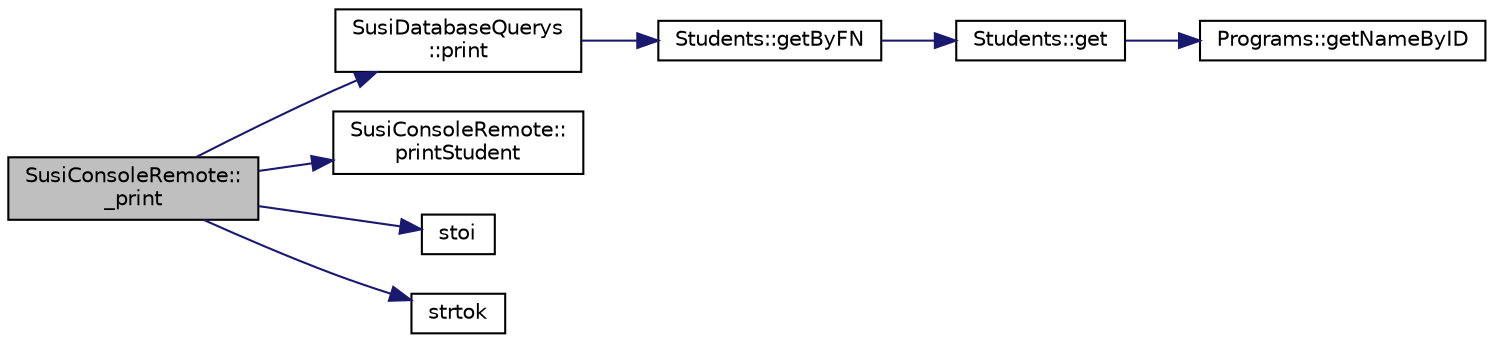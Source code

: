 digraph "SusiConsoleRemote::_print"
{
 // LATEX_PDF_SIZE
  edge [fontname="Helvetica",fontsize="10",labelfontname="Helvetica",labelfontsize="10"];
  node [fontname="Helvetica",fontsize="10",shape=record];
  rankdir="LR";
  Node1 [label="SusiConsoleRemote::\l_print",height=0.2,width=0.4,color="black", fillcolor="grey75", style="filled", fontcolor="black",tooltip=" "];
  Node1 -> Node2 [color="midnightblue",fontsize="10",style="solid",fontname="Helvetica"];
  Node2 [label="SusiDatabaseQuerys\l::print",height=0.2,width=0.4,color="black", fillcolor="white", style="filled",URL="$class_susi_database_querys.html#a344c1c4ca756000c23754af714a94fa4",tooltip=" "];
  Node2 -> Node3 [color="midnightblue",fontsize="10",style="solid",fontname="Helvetica"];
  Node3 [label="Students::getByFN",height=0.2,width=0.4,color="black", fillcolor="white", style="filled",URL="$class_students.html#a50fca4894a5b8d62fbb36ee52eac83df",tooltip=" "];
  Node3 -> Node4 [color="midnightblue",fontsize="10",style="solid",fontname="Helvetica"];
  Node4 [label="Students::get",height=0.2,width=0.4,color="black", fillcolor="white", style="filled",URL="$class_students.html#a6c30eb2eef875efaa8d72aa9cdfca39a",tooltip=" "];
  Node4 -> Node5 [color="midnightblue",fontsize="10",style="solid",fontname="Helvetica"];
  Node5 [label="Programs::getNameByID",height=0.2,width=0.4,color="black", fillcolor="white", style="filled",URL="$class_programs.html#a7dc1bbdc990578657c6fda63c78f720d",tooltip=" "];
  Node1 -> Node6 [color="midnightblue",fontsize="10",style="solid",fontname="Helvetica"];
  Node6 [label="SusiConsoleRemote::\lprintStudent",height=0.2,width=0.4,color="black", fillcolor="white", style="filled",URL="$class_susi_console_remote.html#abe7709fd2c47b52b889ead64ee71b287",tooltip="Показва информация за даден студент."];
  Node1 -> Node7 [color="midnightblue",fontsize="10",style="solid",fontname="Helvetica"];
  Node7 [label="stoi",height=0.2,width=0.4,color="black", fillcolor="white", style="filled",URL="$string_8cpp.html#ad6c1e4e71b0db829d771e8fc13f4eaca",tooltip=" "];
  Node1 -> Node8 [color="midnightblue",fontsize="10",style="solid",fontname="Helvetica"];
  Node8 [label="strtok",height=0.2,width=0.4,color="black", fillcolor="white", style="filled",URL="$string_8cpp.html#a20b41aab198d591f95d6eb4f49b4ad66",tooltip=" "];
}
